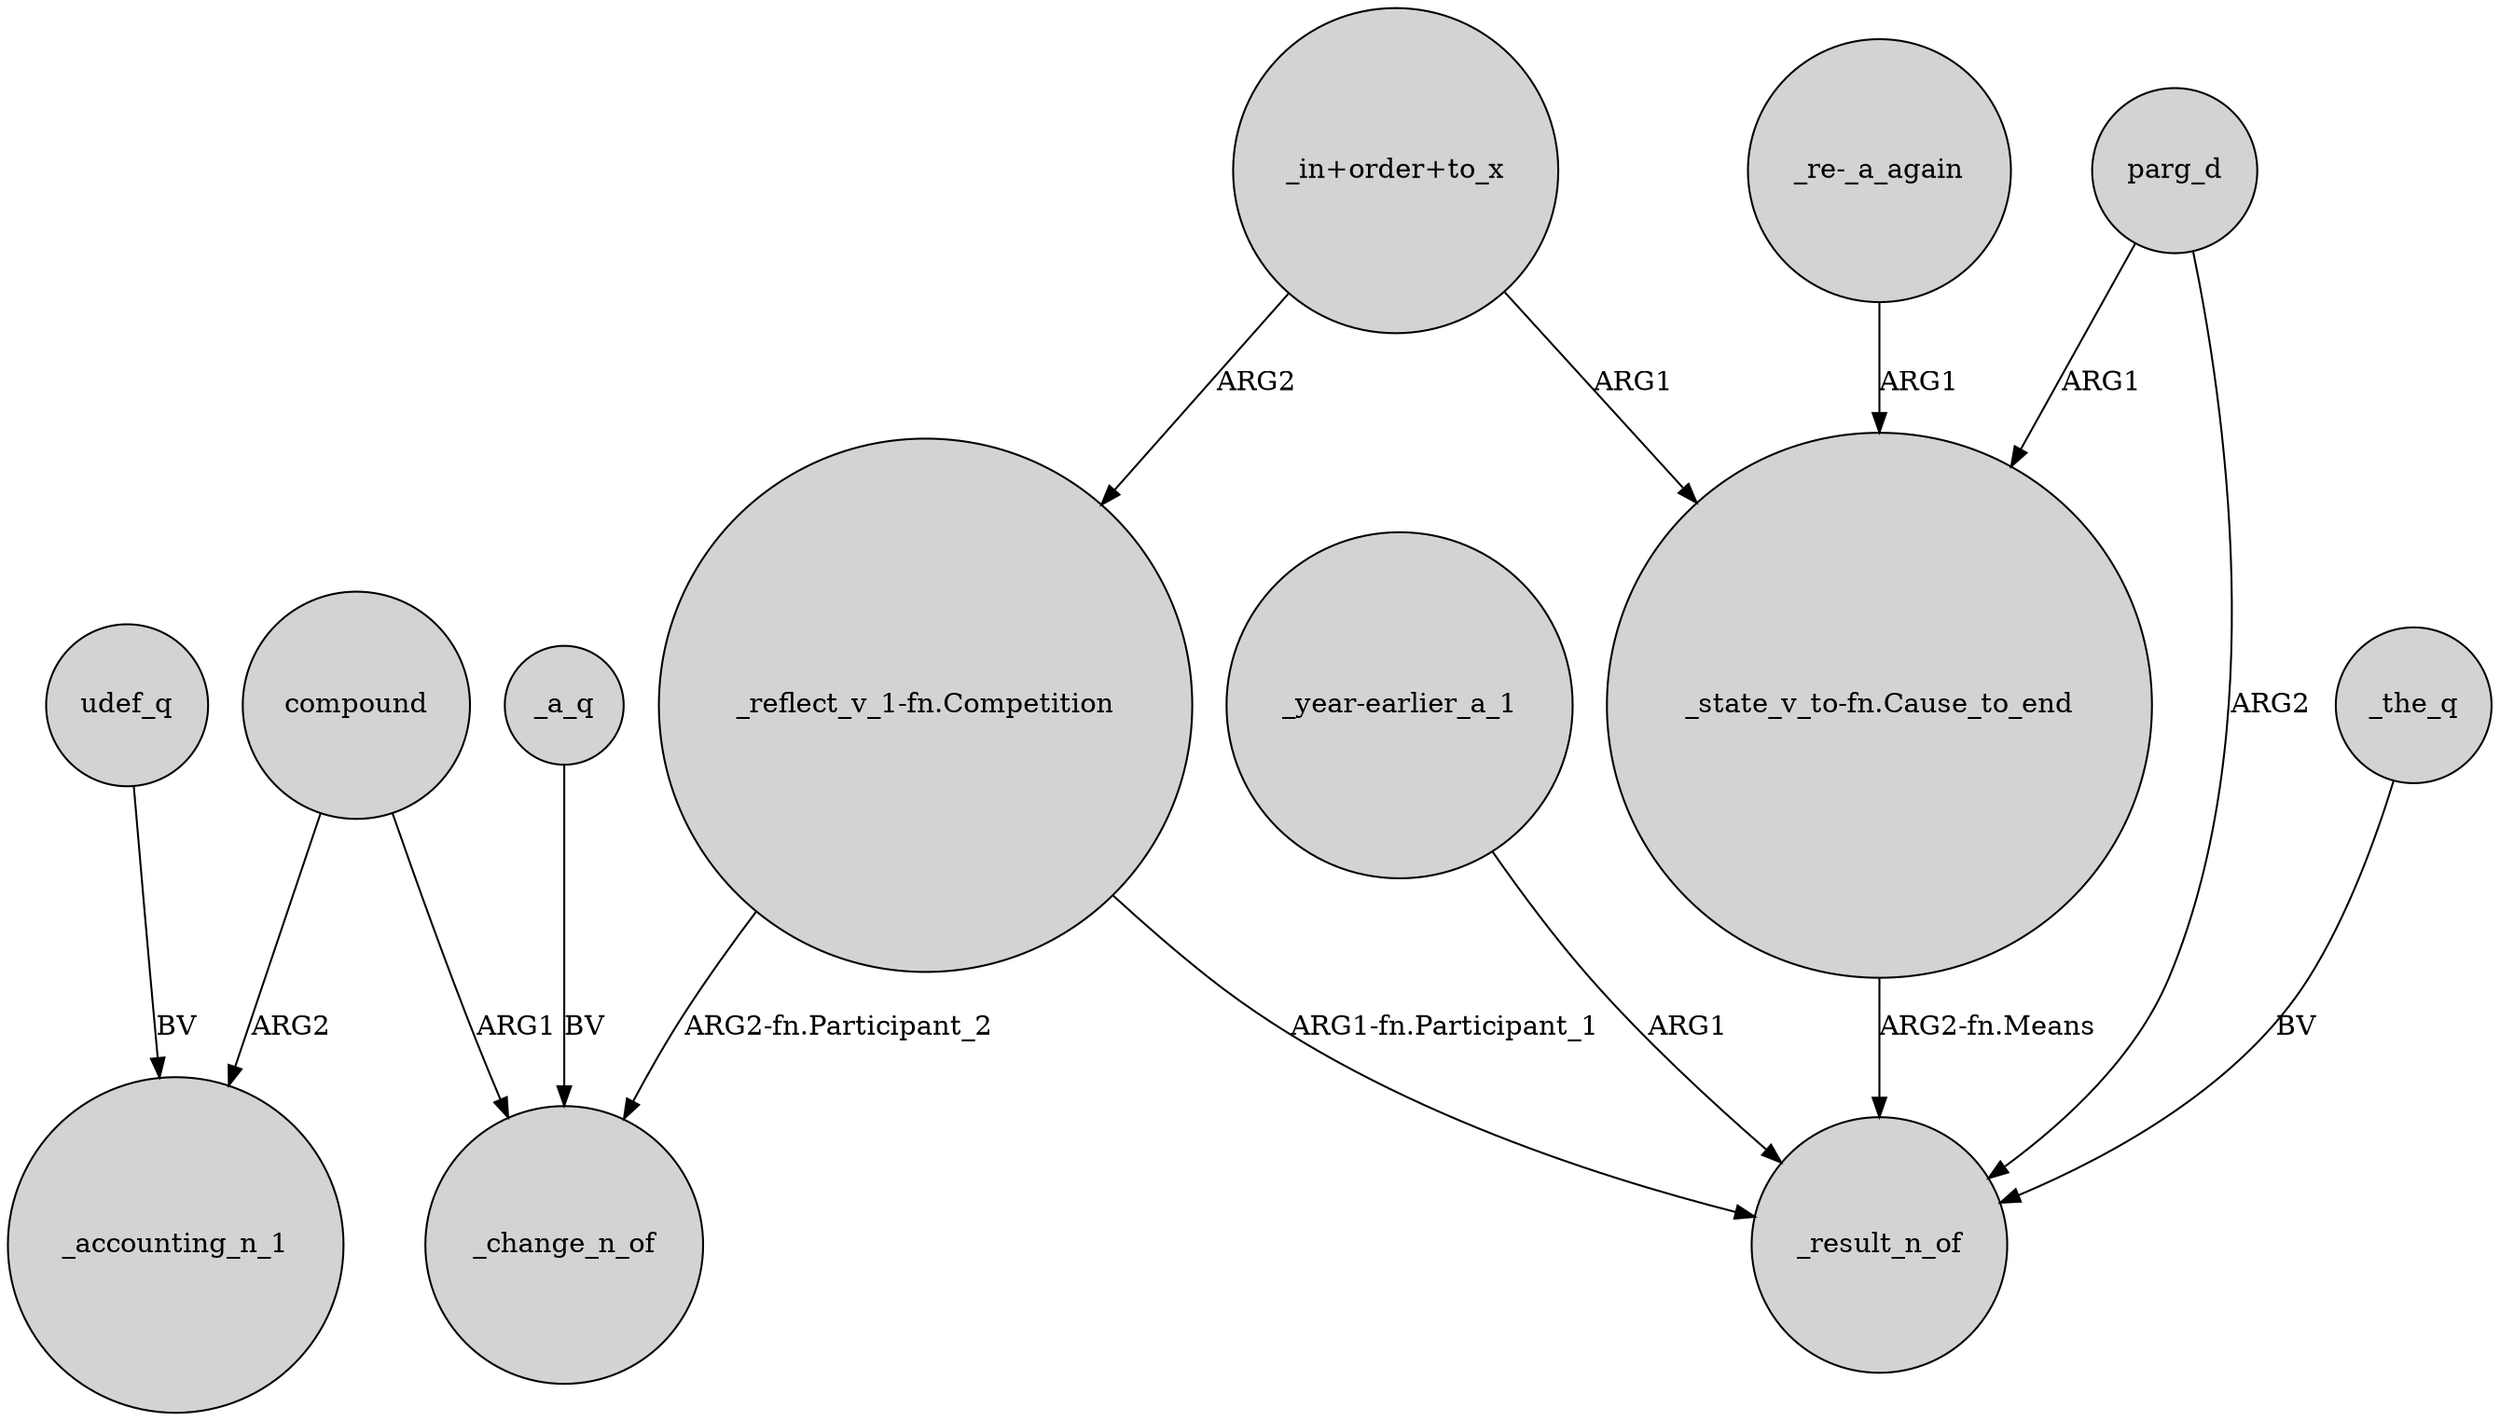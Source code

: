 digraph {
	node [shape=circle style=filled]
	"_year-earlier_a_1" -> _result_n_of [label=ARG1]
	"_reflect_v_1-fn.Competition" -> _change_n_of [label="ARG2-fn.Participant_2"]
	compound -> _accounting_n_1 [label=ARG2]
	udef_q -> _accounting_n_1 [label=BV]
	"_state_v_to-fn.Cause_to_end" -> _result_n_of [label="ARG2-fn.Means"]
	_the_q -> _result_n_of [label=BV]
	"_re-_a_again" -> "_state_v_to-fn.Cause_to_end" [label=ARG1]
	parg_d -> _result_n_of [label=ARG2]
	compound -> _change_n_of [label=ARG1]
	"_in+order+to_x" -> "_state_v_to-fn.Cause_to_end" [label=ARG1]
	parg_d -> "_state_v_to-fn.Cause_to_end" [label=ARG1]
	"_in+order+to_x" -> "_reflect_v_1-fn.Competition" [label=ARG2]
	_a_q -> _change_n_of [label=BV]
	"_reflect_v_1-fn.Competition" -> _result_n_of [label="ARG1-fn.Participant_1"]
}
